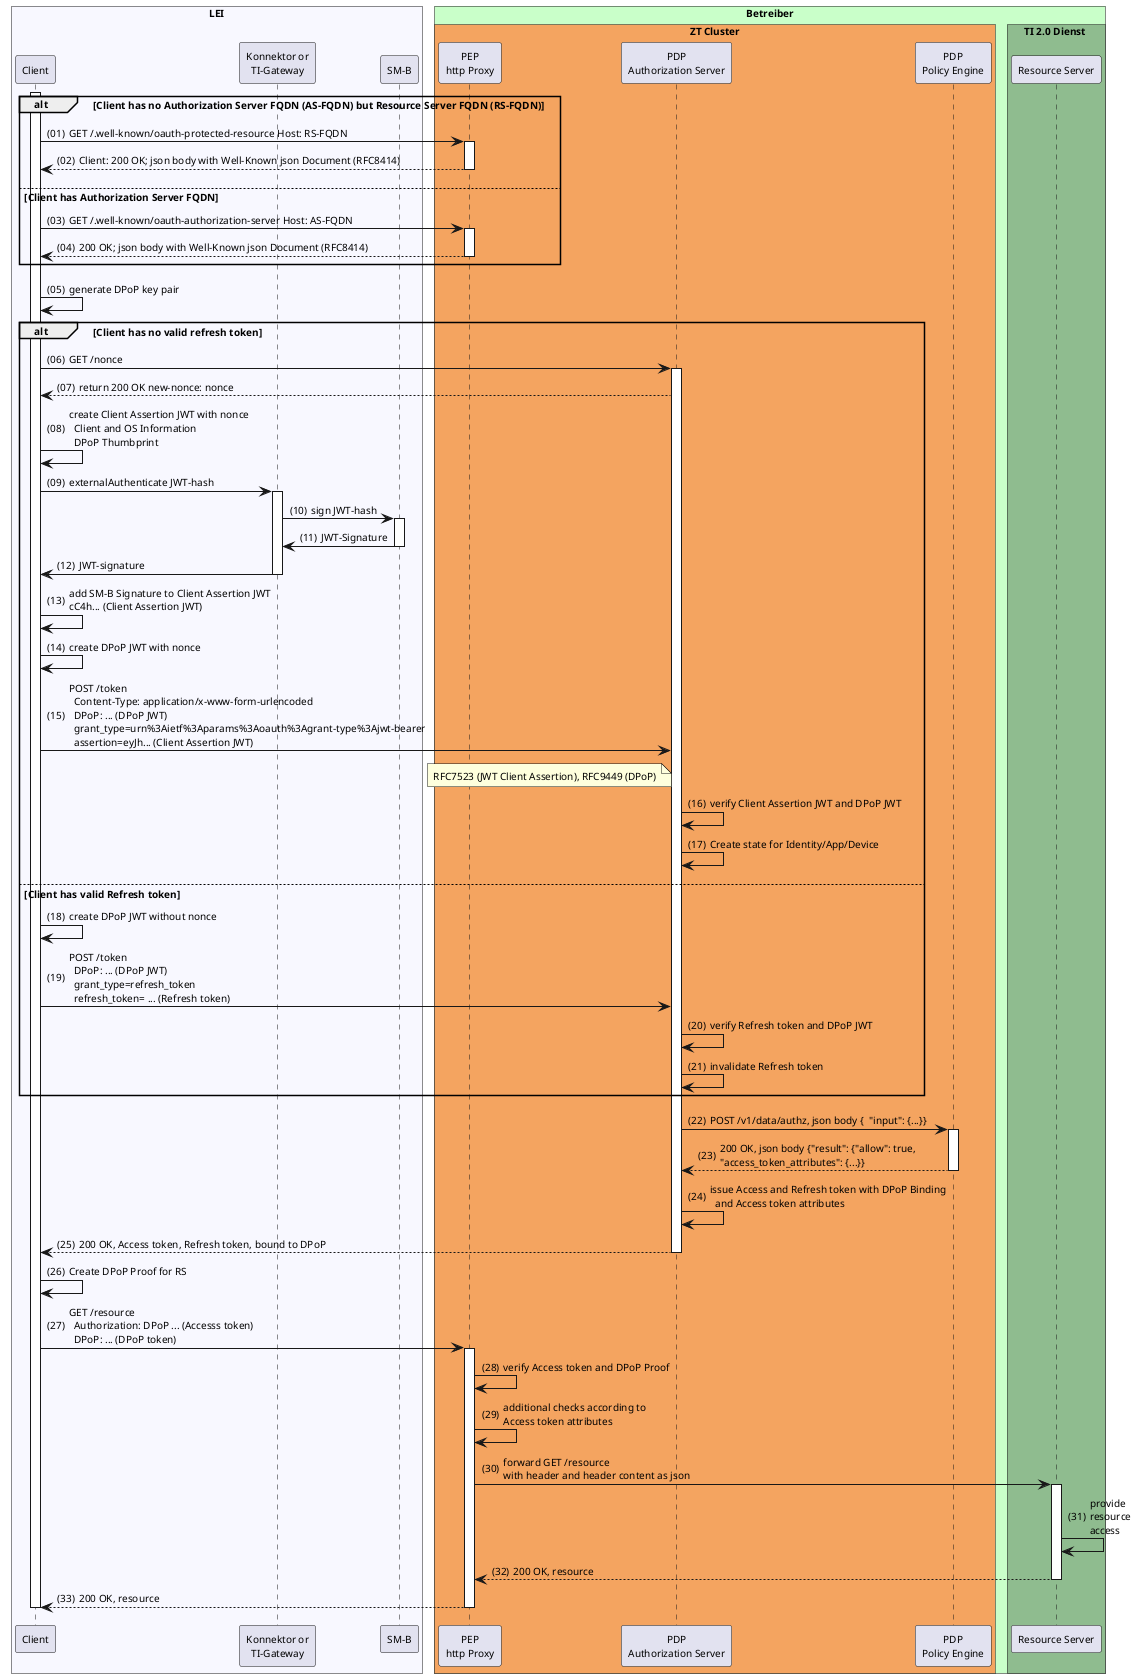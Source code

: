 @startuml "SM-B_Auth_with_DPoP"
autonumber "(00)"
skinparam defaultFontSize 10
skinparam defaultFontName Helvetica
skinparam DefaultMonospacedFontName Courier
skinparam lengthAdjust none

!pragma teoz true

box "LEI" #GhostWhite
  participant Client
  participant Konnektor as "Konnektor or\nTI-Gateway"
  participant SMB as "SM-B"
end box

box "Betreiber" #TECHNOLOGY
  box "ZT Cluster" #SandyBrown
    participant HP as "PEP\nhttp Proxy"
    participant AS as "PDP\nAuthorization Server" 
    participant PE as "PDP\nPolicy Engine"
  endbox
   box TI 2.0 Dienst #DarkSeaGreen
    participant RS as "Resource Server"
  endbox
end box

activate Client
alt Client has no Authorization Server FQDN (AS-FQDN) but Resource Server FQDN (RS-FQDN)
  Client -> HP: GET /.well-known/oauth-protected-resource Host: RS-FQDN
  activate HP
  HP --> Client: Client: 200 OK; json body with Well-Known json Document (RFC8414)
  deactivate HP
else Client has Authorization Server FQDN
  Client -> HP: GET /.well-known/oauth-authorization-server Host: AS-FQDN
  activate HP
  HP --> Client: 200 OK; json body with Well-Known json Document (RFC8414)
  deactivate HP
end

Client -> Client: generate DPoP key pair

alt Client has no valid refresh token
Client -> AS: GET /nonce
activate AS
AS --> Client: return 200 OK new-nonce: nonce
Client -> Client: create Client Assertion JWT with nonce\n  Client and OS Information\n  DPoP Thumbprint
Client -> Konnektor: externalAuthenticate JWT-hash
activate Konnektor
Konnektor -> SMB: sign JWT-hash
activate SMB
SMB -> Konnektor: JWT-Signature
deactivate SMB
Konnektor -> Client: JWT-signature
deactivate Konnektor

Client -> Client: add SM-B Signature to Client Assertion JWT\n\
cC4h... (Client Assertion JWT)
Client -> Client: create DPoP JWT with nonce
Client -> AS: POST /token\n\
  Content-Type: application/x-www-form-urlencoded\n\
  DPoP: ... (DPoP JWT)\n\
  grant_type=urn%3Aietf%3Aparams%3Aoauth%3Agrant-type%3Ajwt-bearer\n\
  assertion=eyJh... (Client Assertion JWT)
note left of AS
  RFC7523 (JWT Client Assertion), RFC9449 (DPoP)
end note
AS -> AS: verify Client Assertion JWT and DPoP JWT
AS -> AS: Create state for Identity/App/Device

else Client has valid Refresh token
Client -> Client: create DPoP JWT without nonce
Client -> AS: POST /token\n\
  DPoP: ... (DPoP JWT)\n\
  grant_type=refresh_token\n\
  refresh_token= ... (Refresh token)
AS -> AS: verify Refresh token and DPoP JWT
AS -> AS: invalidate Refresh token
end

AS -> PE: POST /v1/data/authz, json body {  "input": {...}} 
activate PE
PE --> AS: 200 OK, json body {"result": {"allow": true,\n\
"access_token_attributes": {...}}
deactivate PE
AS -> AS: issue Access and Refresh token with DPoP Binding\n\
  and Access token attributes
AS --> Client: 200 OK, Access token, Refresh token, bound to DPoP
deactivate AS

Client -> Client: Create DPoP Proof for RS
Client -> HP: GET /resource\n\
  Authorization: DPoP ... (Accesss token)\n\
  DPoP: ... (DPoP token)
activate HP
HP -> HP: verify Access token and DPoP Proof
HP -> HP: additional checks according to\n\
Access token attributes
HP -> RS: forward GET /resource\n\
with header and header content as json
activate RS
RS -> RS: provide\nresource\naccess
RS --> HP: 200 OK, resource
deactivate RS
HP --> Client: 200 OK, resource
deactivate HP
deactivate RS
deactivate Client

@enduml